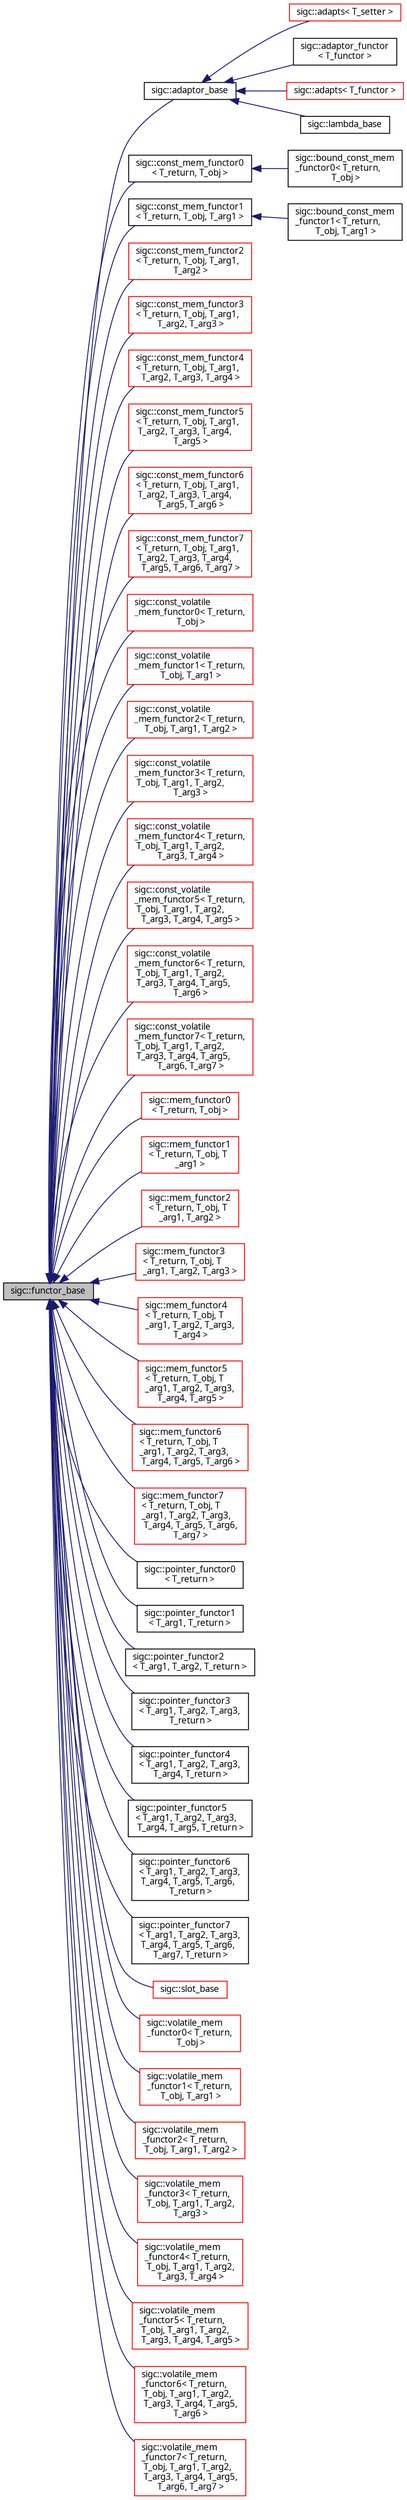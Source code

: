 digraph "sigc::functor_base"
{
  edge [fontname="Sans",fontsize="10",labelfontname="Sans",labelfontsize="10"];
  node [fontname="Sans",fontsize="10",shape=record];
  rankdir="LR";
  Node1 [label="sigc::functor_base",height=0.2,width=0.4,color="black", fillcolor="grey75", style="filled" fontcolor="black"];
  Node1 -> Node2 [dir="back",color="midnightblue",fontsize="10",style="solid",fontname="Sans"];
  Node2 [label="sigc::adaptor_base",height=0.2,width=0.4,color="black", fillcolor="white", style="filled",URL="$structsigc_1_1adaptor__base.html",tooltip="A hint to the compiler."];
  Node2 -> Node3 [dir="back",color="midnightblue",fontsize="10",style="solid",fontname="Sans"];
  Node3 [label="sigc::adapts\< T_setter \>",height=0.2,width=0.4,color="red", fillcolor="white", style="filled",URL="$structsigc_1_1adapts.html"];
  Node2 -> Node4 [dir="back",color="midnightblue",fontsize="10",style="solid",fontname="Sans"];
  Node4 [label="sigc::adaptor_functor\l\< T_functor \>",height=0.2,width=0.4,color="black", fillcolor="white", style="filled",URL="$structsigc_1_1adaptor__functor.html",tooltip="Converts an arbitrary functor into an adaptor type."];
  Node2 -> Node5 [dir="back",color="midnightblue",fontsize="10",style="solid",fontname="Sans"];
  Node5 [label="sigc::adapts\< T_functor \>",height=0.2,width=0.4,color="red", fillcolor="white", style="filled",URL="$structsigc_1_1adapts.html",tooltip="Base type for adaptors."];
  Node2 -> Node6 [dir="back",color="midnightblue",fontsize="10",style="solid",fontname="Sans"];
  Node6 [label="sigc::lambda_base",height=0.2,width=0.4,color="black", fillcolor="white", style="filled",URL="$structsigc_1_1lambda__base.html",tooltip="A hint to the compiler."];
  Node1 -> Node7 [dir="back",color="midnightblue",fontsize="10",style="solid",fontname="Sans"];
  Node7 [label="sigc::const_mem_functor0\l\< T_return, T_obj \>",height=0.2,width=0.4,color="black", fillcolor="white", style="filled",URL="$classsigc_1_1const__mem__functor0.html",tooltip="const_mem_functor0 wraps const methods with 0 argument(s)."];
  Node7 -> Node8 [dir="back",color="midnightblue",fontsize="10",style="solid",fontname="Sans"];
  Node8 [label="sigc::bound_const_mem\l_functor0\< T_return,\l T_obj \>",height=0.2,width=0.4,color="black", fillcolor="white", style="filled",URL="$classsigc_1_1bound__const__mem__functor0.html",tooltip="bound_const_mem_functor0 encapsulates a const method with 0 arguments and an object instance..."];
  Node1 -> Node9 [dir="back",color="midnightblue",fontsize="10",style="solid",fontname="Sans"];
  Node9 [label="sigc::const_mem_functor1\l\< T_return, T_obj, T_arg1 \>",height=0.2,width=0.4,color="black", fillcolor="white", style="filled",URL="$classsigc_1_1const__mem__functor1.html",tooltip="const_mem_functor1 wraps const methods with 1 argument(s)."];
  Node9 -> Node10 [dir="back",color="midnightblue",fontsize="10",style="solid",fontname="Sans"];
  Node10 [label="sigc::bound_const_mem\l_functor1\< T_return,\l T_obj, T_arg1 \>",height=0.2,width=0.4,color="black", fillcolor="white", style="filled",URL="$classsigc_1_1bound__const__mem__functor1.html",tooltip="bound_const_mem_functor1 encapsulates a const method with 1 arguments and an object instance..."];
  Node1 -> Node11 [dir="back",color="midnightblue",fontsize="10",style="solid",fontname="Sans"];
  Node11 [label="sigc::const_mem_functor2\l\< T_return, T_obj, T_arg1,\l T_arg2 \>",height=0.2,width=0.4,color="red", fillcolor="white", style="filled",URL="$classsigc_1_1const__mem__functor2.html",tooltip="const_mem_functor2 wraps const methods with 2 argument(s)."];
  Node1 -> Node12 [dir="back",color="midnightblue",fontsize="10",style="solid",fontname="Sans"];
  Node12 [label="sigc::const_mem_functor3\l\< T_return, T_obj, T_arg1,\l T_arg2, T_arg3 \>",height=0.2,width=0.4,color="red", fillcolor="white", style="filled",URL="$classsigc_1_1const__mem__functor3.html",tooltip="const_mem_functor3 wraps const methods with 3 argument(s)."];
  Node1 -> Node13 [dir="back",color="midnightblue",fontsize="10",style="solid",fontname="Sans"];
  Node13 [label="sigc::const_mem_functor4\l\< T_return, T_obj, T_arg1,\l T_arg2, T_arg3, T_arg4 \>",height=0.2,width=0.4,color="red", fillcolor="white", style="filled",URL="$classsigc_1_1const__mem__functor4.html",tooltip="const_mem_functor4 wraps const methods with 4 argument(s)."];
  Node1 -> Node14 [dir="back",color="midnightblue",fontsize="10",style="solid",fontname="Sans"];
  Node14 [label="sigc::const_mem_functor5\l\< T_return, T_obj, T_arg1,\l T_arg2, T_arg3, T_arg4,\l T_arg5 \>",height=0.2,width=0.4,color="red", fillcolor="white", style="filled",URL="$classsigc_1_1const__mem__functor5.html",tooltip="const_mem_functor5 wraps const methods with 5 argument(s)."];
  Node1 -> Node15 [dir="back",color="midnightblue",fontsize="10",style="solid",fontname="Sans"];
  Node15 [label="sigc::const_mem_functor6\l\< T_return, T_obj, T_arg1,\l T_arg2, T_arg3, T_arg4,\l T_arg5, T_arg6 \>",height=0.2,width=0.4,color="red", fillcolor="white", style="filled",URL="$classsigc_1_1const__mem__functor6.html",tooltip="const_mem_functor6 wraps const methods with 6 argument(s)."];
  Node1 -> Node16 [dir="back",color="midnightblue",fontsize="10",style="solid",fontname="Sans"];
  Node16 [label="sigc::const_mem_functor7\l\< T_return, T_obj, T_arg1,\l T_arg2, T_arg3, T_arg4,\l T_arg5, T_arg6, T_arg7 \>",height=0.2,width=0.4,color="red", fillcolor="white", style="filled",URL="$classsigc_1_1const__mem__functor7.html",tooltip="const_mem_functor7 wraps const methods with 7 argument(s)."];
  Node1 -> Node17 [dir="back",color="midnightblue",fontsize="10",style="solid",fontname="Sans"];
  Node17 [label="sigc::const_volatile\l_mem_functor0\< T_return,\l T_obj \>",height=0.2,width=0.4,color="red", fillcolor="white", style="filled",URL="$classsigc_1_1const__volatile__mem__functor0.html",tooltip="const_volatile_mem_functor0 wraps const volatile methods with 0 argument(s)."];
  Node1 -> Node18 [dir="back",color="midnightblue",fontsize="10",style="solid",fontname="Sans"];
  Node18 [label="sigc::const_volatile\l_mem_functor1\< T_return,\l T_obj, T_arg1 \>",height=0.2,width=0.4,color="red", fillcolor="white", style="filled",URL="$classsigc_1_1const__volatile__mem__functor1.html",tooltip="const_volatile_mem_functor1 wraps const volatile methods with 1 argument(s)."];
  Node1 -> Node19 [dir="back",color="midnightblue",fontsize="10",style="solid",fontname="Sans"];
  Node19 [label="sigc::const_volatile\l_mem_functor2\< T_return,\l T_obj, T_arg1, T_arg2 \>",height=0.2,width=0.4,color="red", fillcolor="white", style="filled",URL="$classsigc_1_1const__volatile__mem__functor2.html",tooltip="const_volatile_mem_functor2 wraps const volatile methods with 2 argument(s)."];
  Node1 -> Node20 [dir="back",color="midnightblue",fontsize="10",style="solid",fontname="Sans"];
  Node20 [label="sigc::const_volatile\l_mem_functor3\< T_return,\l T_obj, T_arg1, T_arg2,\l T_arg3 \>",height=0.2,width=0.4,color="red", fillcolor="white", style="filled",URL="$classsigc_1_1const__volatile__mem__functor3.html",tooltip="const_volatile_mem_functor3 wraps const volatile methods with 3 argument(s)."];
  Node1 -> Node21 [dir="back",color="midnightblue",fontsize="10",style="solid",fontname="Sans"];
  Node21 [label="sigc::const_volatile\l_mem_functor4\< T_return,\l T_obj, T_arg1, T_arg2,\l T_arg3, T_arg4 \>",height=0.2,width=0.4,color="red", fillcolor="white", style="filled",URL="$classsigc_1_1const__volatile__mem__functor4.html",tooltip="const_volatile_mem_functor4 wraps const volatile methods with 4 argument(s)."];
  Node1 -> Node22 [dir="back",color="midnightblue",fontsize="10",style="solid",fontname="Sans"];
  Node22 [label="sigc::const_volatile\l_mem_functor5\< T_return,\l T_obj, T_arg1, T_arg2,\l T_arg3, T_arg4, T_arg5 \>",height=0.2,width=0.4,color="red", fillcolor="white", style="filled",URL="$classsigc_1_1const__volatile__mem__functor5.html",tooltip="const_volatile_mem_functor5 wraps const volatile methods with 5 argument(s)."];
  Node1 -> Node23 [dir="back",color="midnightblue",fontsize="10",style="solid",fontname="Sans"];
  Node23 [label="sigc::const_volatile\l_mem_functor6\< T_return,\l T_obj, T_arg1, T_arg2,\l T_arg3, T_arg4, T_arg5,\l T_arg6 \>",height=0.2,width=0.4,color="red", fillcolor="white", style="filled",URL="$classsigc_1_1const__volatile__mem__functor6.html",tooltip="const_volatile_mem_functor6 wraps const volatile methods with 6 argument(s)."];
  Node1 -> Node24 [dir="back",color="midnightblue",fontsize="10",style="solid",fontname="Sans"];
  Node24 [label="sigc::const_volatile\l_mem_functor7\< T_return,\l T_obj, T_arg1, T_arg2,\l T_arg3, T_arg4, T_arg5,\l T_arg6, T_arg7 \>",height=0.2,width=0.4,color="red", fillcolor="white", style="filled",URL="$classsigc_1_1const__volatile__mem__functor7.html",tooltip="const_volatile_mem_functor7 wraps const volatile methods with 7 argument(s)."];
  Node1 -> Node25 [dir="back",color="midnightblue",fontsize="10",style="solid",fontname="Sans"];
  Node25 [label="sigc::mem_functor0\l\< T_return, T_obj \>",height=0.2,width=0.4,color="red", fillcolor="white", style="filled",URL="$classsigc_1_1mem__functor0.html",tooltip="mem_functor0 wraps methods with 0 argument(s)."];
  Node1 -> Node26 [dir="back",color="midnightblue",fontsize="10",style="solid",fontname="Sans"];
  Node26 [label="sigc::mem_functor1\l\< T_return, T_obj, T\l_arg1 \>",height=0.2,width=0.4,color="red", fillcolor="white", style="filled",URL="$classsigc_1_1mem__functor1.html",tooltip="mem_functor1 wraps methods with 1 argument(s)."];
  Node1 -> Node27 [dir="back",color="midnightblue",fontsize="10",style="solid",fontname="Sans"];
  Node27 [label="sigc::mem_functor2\l\< T_return, T_obj, T\l_arg1, T_arg2 \>",height=0.2,width=0.4,color="red", fillcolor="white", style="filled",URL="$classsigc_1_1mem__functor2.html",tooltip="mem_functor2 wraps methods with 2 argument(s)."];
  Node1 -> Node28 [dir="back",color="midnightblue",fontsize="10",style="solid",fontname="Sans"];
  Node28 [label="sigc::mem_functor3\l\< T_return, T_obj, T\l_arg1, T_arg2, T_arg3 \>",height=0.2,width=0.4,color="red", fillcolor="white", style="filled",URL="$classsigc_1_1mem__functor3.html",tooltip="mem_functor3 wraps methods with 3 argument(s)."];
  Node1 -> Node29 [dir="back",color="midnightblue",fontsize="10",style="solid",fontname="Sans"];
  Node29 [label="sigc::mem_functor4\l\< T_return, T_obj, T\l_arg1, T_arg2, T_arg3,\l T_arg4 \>",height=0.2,width=0.4,color="red", fillcolor="white", style="filled",URL="$classsigc_1_1mem__functor4.html",tooltip="mem_functor4 wraps methods with 4 argument(s)."];
  Node1 -> Node30 [dir="back",color="midnightblue",fontsize="10",style="solid",fontname="Sans"];
  Node30 [label="sigc::mem_functor5\l\< T_return, T_obj, T\l_arg1, T_arg2, T_arg3,\l T_arg4, T_arg5 \>",height=0.2,width=0.4,color="red", fillcolor="white", style="filled",URL="$classsigc_1_1mem__functor5.html",tooltip="mem_functor5 wraps methods with 5 argument(s)."];
  Node1 -> Node31 [dir="back",color="midnightblue",fontsize="10",style="solid",fontname="Sans"];
  Node31 [label="sigc::mem_functor6\l\< T_return, T_obj, T\l_arg1, T_arg2, T_arg3,\l T_arg4, T_arg5, T_arg6 \>",height=0.2,width=0.4,color="red", fillcolor="white", style="filled",URL="$classsigc_1_1mem__functor6.html",tooltip="mem_functor6 wraps methods with 6 argument(s)."];
  Node1 -> Node32 [dir="back",color="midnightblue",fontsize="10",style="solid",fontname="Sans"];
  Node32 [label="sigc::mem_functor7\l\< T_return, T_obj, T\l_arg1, T_arg2, T_arg3,\l T_arg4, T_arg5, T_arg6,\l T_arg7 \>",height=0.2,width=0.4,color="red", fillcolor="white", style="filled",URL="$classsigc_1_1mem__functor7.html",tooltip="mem_functor7 wraps methods with 7 argument(s)."];
  Node1 -> Node33 [dir="back",color="midnightblue",fontsize="10",style="solid",fontname="Sans"];
  Node33 [label="sigc::pointer_functor0\l\< T_return \>",height=0.2,width=0.4,color="black", fillcolor="white", style="filled",URL="$classsigc_1_1pointer__functor0.html",tooltip="pointer_functor0 wraps existing non-member functions with 0 argument(s)."];
  Node1 -> Node34 [dir="back",color="midnightblue",fontsize="10",style="solid",fontname="Sans"];
  Node34 [label="sigc::pointer_functor1\l\< T_arg1, T_return \>",height=0.2,width=0.4,color="black", fillcolor="white", style="filled",URL="$classsigc_1_1pointer__functor1.html",tooltip="pointer_functor1 wraps existing non-member functions with 1 argument(s)."];
  Node1 -> Node35 [dir="back",color="midnightblue",fontsize="10",style="solid",fontname="Sans"];
  Node35 [label="sigc::pointer_functor2\l\< T_arg1, T_arg2, T_return \>",height=0.2,width=0.4,color="black", fillcolor="white", style="filled",URL="$classsigc_1_1pointer__functor2.html",tooltip="pointer_functor2 wraps existing non-member functions with 2 argument(s)."];
  Node1 -> Node36 [dir="back",color="midnightblue",fontsize="10",style="solid",fontname="Sans"];
  Node36 [label="sigc::pointer_functor3\l\< T_arg1, T_arg2, T_arg3,\l T_return \>",height=0.2,width=0.4,color="black", fillcolor="white", style="filled",URL="$classsigc_1_1pointer__functor3.html",tooltip="pointer_functor3 wraps existing non-member functions with 3 argument(s)."];
  Node1 -> Node37 [dir="back",color="midnightblue",fontsize="10",style="solid",fontname="Sans"];
  Node37 [label="sigc::pointer_functor4\l\< T_arg1, T_arg2, T_arg3,\l T_arg4, T_return \>",height=0.2,width=0.4,color="black", fillcolor="white", style="filled",URL="$classsigc_1_1pointer__functor4.html",tooltip="pointer_functor4 wraps existing non-member functions with 4 argument(s)."];
  Node1 -> Node38 [dir="back",color="midnightblue",fontsize="10",style="solid",fontname="Sans"];
  Node38 [label="sigc::pointer_functor5\l\< T_arg1, T_arg2, T_arg3,\l T_arg4, T_arg5, T_return \>",height=0.2,width=0.4,color="black", fillcolor="white", style="filled",URL="$classsigc_1_1pointer__functor5.html",tooltip="pointer_functor5 wraps existing non-member functions with 5 argument(s)."];
  Node1 -> Node39 [dir="back",color="midnightblue",fontsize="10",style="solid",fontname="Sans"];
  Node39 [label="sigc::pointer_functor6\l\< T_arg1, T_arg2, T_arg3,\l T_arg4, T_arg5, T_arg6,\l T_return \>",height=0.2,width=0.4,color="black", fillcolor="white", style="filled",URL="$classsigc_1_1pointer__functor6.html",tooltip="pointer_functor6 wraps existing non-member functions with 6 argument(s)."];
  Node1 -> Node40 [dir="back",color="midnightblue",fontsize="10",style="solid",fontname="Sans"];
  Node40 [label="sigc::pointer_functor7\l\< T_arg1, T_arg2, T_arg3,\l T_arg4, T_arg5, T_arg6,\l T_arg7, T_return \>",height=0.2,width=0.4,color="black", fillcolor="white", style="filled",URL="$classsigc_1_1pointer__functor7.html",tooltip="pointer_functor7 wraps existing non-member functions with 7 argument(s)."];
  Node1 -> Node41 [dir="back",color="midnightblue",fontsize="10",style="solid",fontname="Sans"];
  Node41 [label="sigc::slot_base",height=0.2,width=0.4,color="red", fillcolor="white", style="filled",URL="$classsigc_1_1slot__base.html",tooltip="Base type for slots."];
  Node1 -> Node42 [dir="back",color="midnightblue",fontsize="10",style="solid",fontname="Sans"];
  Node42 [label="sigc::volatile_mem\l_functor0\< T_return,\l T_obj \>",height=0.2,width=0.4,color="red", fillcolor="white", style="filled",URL="$classsigc_1_1volatile__mem__functor0.html",tooltip="volatile_mem_functor0 wraps volatile methods with 0 argument(s)."];
  Node1 -> Node43 [dir="back",color="midnightblue",fontsize="10",style="solid",fontname="Sans"];
  Node43 [label="sigc::volatile_mem\l_functor1\< T_return,\l T_obj, T_arg1 \>",height=0.2,width=0.4,color="red", fillcolor="white", style="filled",URL="$classsigc_1_1volatile__mem__functor1.html",tooltip="volatile_mem_functor1 wraps volatile methods with 1 argument(s)."];
  Node1 -> Node44 [dir="back",color="midnightblue",fontsize="10",style="solid",fontname="Sans"];
  Node44 [label="sigc::volatile_mem\l_functor2\< T_return,\l T_obj, T_arg1, T_arg2 \>",height=0.2,width=0.4,color="red", fillcolor="white", style="filled",URL="$classsigc_1_1volatile__mem__functor2.html",tooltip="volatile_mem_functor2 wraps volatile methods with 2 argument(s)."];
  Node1 -> Node45 [dir="back",color="midnightblue",fontsize="10",style="solid",fontname="Sans"];
  Node45 [label="sigc::volatile_mem\l_functor3\< T_return,\l T_obj, T_arg1, T_arg2,\l T_arg3 \>",height=0.2,width=0.4,color="red", fillcolor="white", style="filled",URL="$classsigc_1_1volatile__mem__functor3.html",tooltip="volatile_mem_functor3 wraps volatile methods with 3 argument(s)."];
  Node1 -> Node46 [dir="back",color="midnightblue",fontsize="10",style="solid",fontname="Sans"];
  Node46 [label="sigc::volatile_mem\l_functor4\< T_return,\l T_obj, T_arg1, T_arg2,\l T_arg3, T_arg4 \>",height=0.2,width=0.4,color="red", fillcolor="white", style="filled",URL="$classsigc_1_1volatile__mem__functor4.html",tooltip="volatile_mem_functor4 wraps volatile methods with 4 argument(s)."];
  Node1 -> Node47 [dir="back",color="midnightblue",fontsize="10",style="solid",fontname="Sans"];
  Node47 [label="sigc::volatile_mem\l_functor5\< T_return,\l T_obj, T_arg1, T_arg2,\l T_arg3, T_arg4, T_arg5 \>",height=0.2,width=0.4,color="red", fillcolor="white", style="filled",URL="$classsigc_1_1volatile__mem__functor5.html",tooltip="volatile_mem_functor5 wraps volatile methods with 5 argument(s)."];
  Node1 -> Node48 [dir="back",color="midnightblue",fontsize="10",style="solid",fontname="Sans"];
  Node48 [label="sigc::volatile_mem\l_functor6\< T_return,\l T_obj, T_arg1, T_arg2,\l T_arg3, T_arg4, T_arg5,\l T_arg6 \>",height=0.2,width=0.4,color="red", fillcolor="white", style="filled",URL="$classsigc_1_1volatile__mem__functor6.html",tooltip="volatile_mem_functor6 wraps volatile methods with 6 argument(s)."];
  Node1 -> Node49 [dir="back",color="midnightblue",fontsize="10",style="solid",fontname="Sans"];
  Node49 [label="sigc::volatile_mem\l_functor7\< T_return,\l T_obj, T_arg1, T_arg2,\l T_arg3, T_arg4, T_arg5,\l T_arg6, T_arg7 \>",height=0.2,width=0.4,color="red", fillcolor="white", style="filled",URL="$classsigc_1_1volatile__mem__functor7.html",tooltip="volatile_mem_functor7 wraps volatile methods with 7 argument(s)."];
}
